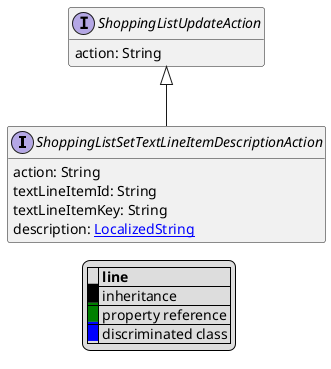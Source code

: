 @startuml

hide empty fields
hide empty methods
legend
|= |= line |
|<back:black>   </back>| inheritance |
|<back:green>   </back>| property reference |
|<back:blue>   </back>| discriminated class |
endlegend
interface ShoppingListSetTextLineItemDescriptionAction [[ShoppingListSetTextLineItemDescriptionAction.svg]] extends ShoppingListUpdateAction {
    action: String
    textLineItemId: String
    textLineItemKey: String
    description: [[LocalizedString.svg LocalizedString]]
}
interface ShoppingListUpdateAction [[ShoppingListUpdateAction.svg]]  {
    action: String
}





@enduml
